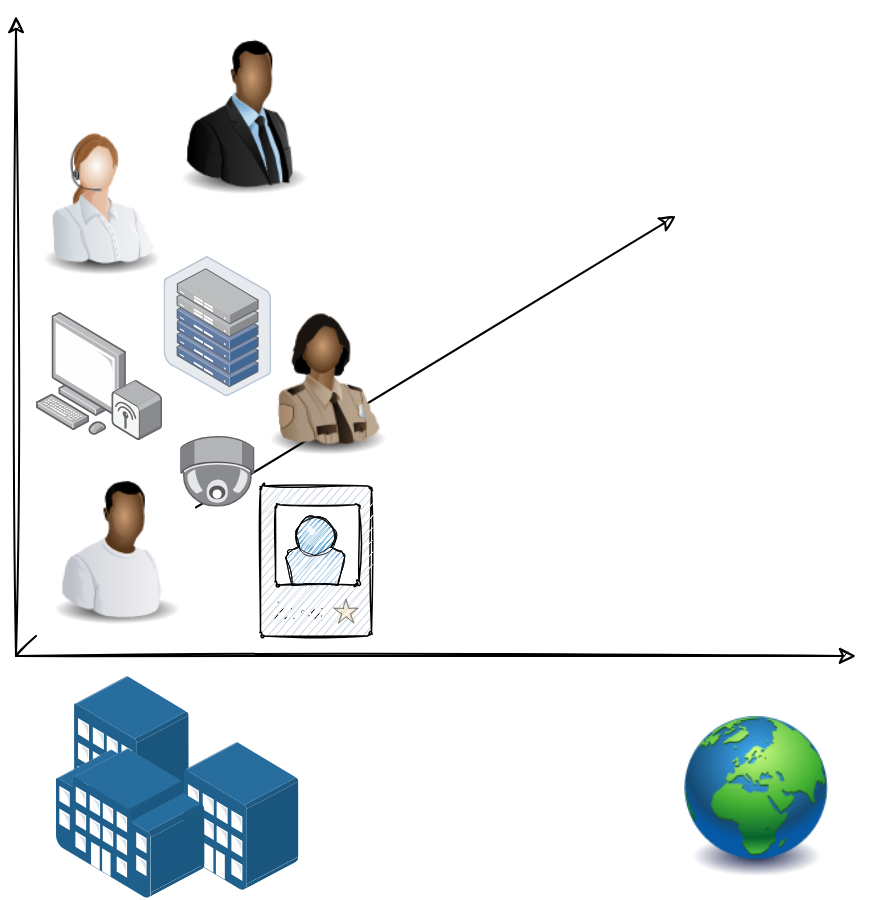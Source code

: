 <mxfile version="15.8.4" type="device"><diagram id="4W05hfnfIXKiyu5spcMG" name="Page-1"><mxGraphModel dx="932" dy="658" grid="1" gridSize="10" guides="1" tooltips="1" connect="1" arrows="1" fold="1" page="1" pageScale="1" pageWidth="827" pageHeight="1169" math="0" shadow="0"><root><mxCell id="0"/><mxCell id="1" parent="0"/><mxCell id="Q9JRmpT2tRA2LBry_4qd-6" value="" style="endArrow=classic;html=1;rounded=0;sketch=1;" edge="1" parent="1"><mxGeometry width="50" height="50" relative="1" as="geometry"><mxPoint x="160" y="640" as="sourcePoint"/><mxPoint x="580" y="640" as="targetPoint"/></mxGeometry></mxCell><mxCell id="Q9JRmpT2tRA2LBry_4qd-7" value="" style="endArrow=classic;html=1;rounded=0;sketch=1;" edge="1" parent="1"><mxGeometry width="50" height="50" relative="1" as="geometry"><mxPoint x="160" y="640" as="sourcePoint"/><mxPoint x="160" y="320" as="targetPoint"/></mxGeometry></mxCell><mxCell id="Q9JRmpT2tRA2LBry_4qd-8" value="" style="endArrow=classic;html=1;rounded=0;sketch=1;startArrow=none;" edge="1" parent="1"><mxGeometry width="50" height="50" relative="1" as="geometry"><mxPoint x="250" y="565.714" as="sourcePoint"/><mxPoint x="490" y="420" as="targetPoint"/></mxGeometry></mxCell><mxCell id="Q9JRmpT2tRA2LBry_4qd-28" value="" style="points=[];aspect=fixed;html=1;align=center;shadow=0;dashed=0;image;image=img/lib/allied_telesis/buildings/Building_Cluster.svg;sketch=1;" vertex="1" parent="1"><mxGeometry x="180" y="650" width="121.2" height="111" as="geometry"/></mxCell><mxCell id="Q9JRmpT2tRA2LBry_4qd-29" value="" style="image;html=1;image=img/lib/clip_art/general/Earth_globe_128x128.png;sketch=1;" vertex="1" parent="1"><mxGeometry x="490" y="670" width="80" height="80" as="geometry"/></mxCell><mxCell id="Q9JRmpT2tRA2LBry_4qd-30" value="" style="points=[];aspect=fixed;html=1;align=center;shadow=0;dashed=0;image;image=img/lib/allied_telesis/storage/Datacenter_Server_Half_Rack_ToR.svg;sketch=1;" vertex="1" parent="1"><mxGeometry x="233.73" y="440" width="53.87" height="70" as="geometry"/></mxCell><mxCell id="Q9JRmpT2tRA2LBry_4qd-31" value="" style="points=[];aspect=fixed;html=1;align=center;shadow=0;dashed=0;image;image=img/lib/allied_telesis/security/Surveillance_Camera_Ceiling.svg;sketch=1;" vertex="1" parent="1"><mxGeometry x="242.07" y="530" width="37.2" height="35.4" as="geometry"/></mxCell><mxCell id="Q9JRmpT2tRA2LBry_4qd-33" value="" style="points=[];aspect=fixed;html=1;align=center;shadow=0;dashed=0;image;image=img/lib/allied_telesis/computer_and_terminals/Personal_Computer_Wireless.svg;sketch=1;" vertex="1" parent="1"><mxGeometry x="170" y="467.9" width="63" height="64.2" as="geometry"/></mxCell><mxCell id="Q9JRmpT2tRA2LBry_4qd-34" value="" style="verticalLabelPosition=bottom;sketch=1;aspect=fixed;html=1;verticalAlign=top;strokeColor=none;align=center;outlineConnect=0;shape=mxgraph.citrix.access_card;" vertex="1" parent="1"><mxGeometry x="282.25" y="555" width="55.5" height="75" as="geometry"/></mxCell><mxCell id="Q9JRmpT2tRA2LBry_4qd-35" value="" style="image;html=1;image=img/lib/clip_art/people/Security_Woman_Black_128x128.png;sketch=1;" vertex="1" parent="1"><mxGeometry x="274.63" y="460" width="80" height="80" as="geometry"/></mxCell><mxCell id="Q9JRmpT2tRA2LBry_4qd-40" value="" style="endArrow=none;html=1;rounded=0;sketch=1;" edge="1" parent="1"><mxGeometry width="50" height="50" relative="1" as="geometry"><mxPoint x="160" y="640" as="sourcePoint"/><mxPoint x="170" y="630" as="targetPoint"/></mxGeometry></mxCell><mxCell id="Q9JRmpT2tRA2LBry_4qd-41" value="" style="image;html=1;image=img/lib/clip_art/people/Suit_Man_Black_128x128.png;sketch=0;" vertex="1" parent="1"><mxGeometry x="233.73" y="330" width="80" height="80" as="geometry"/></mxCell><mxCell id="Q9JRmpT2tRA2LBry_4qd-42" value="" style="image;html=1;image=img/lib/clip_art/people/Telesales_Woman_128x128.png;sketch=0;" vertex="1" parent="1"><mxGeometry x="161.5" y="370" width="80" height="80" as="geometry"/></mxCell><mxCell id="Q9JRmpT2tRA2LBry_4qd-43" value="" style="image;html=1;image=img/lib/clip_art/people/Worker_Black_128x128.png;sketch=0;" vertex="1" parent="1"><mxGeometry x="170" y="545" width="80" height="80" as="geometry"/></mxCell></root></mxGraphModel></diagram></mxfile>